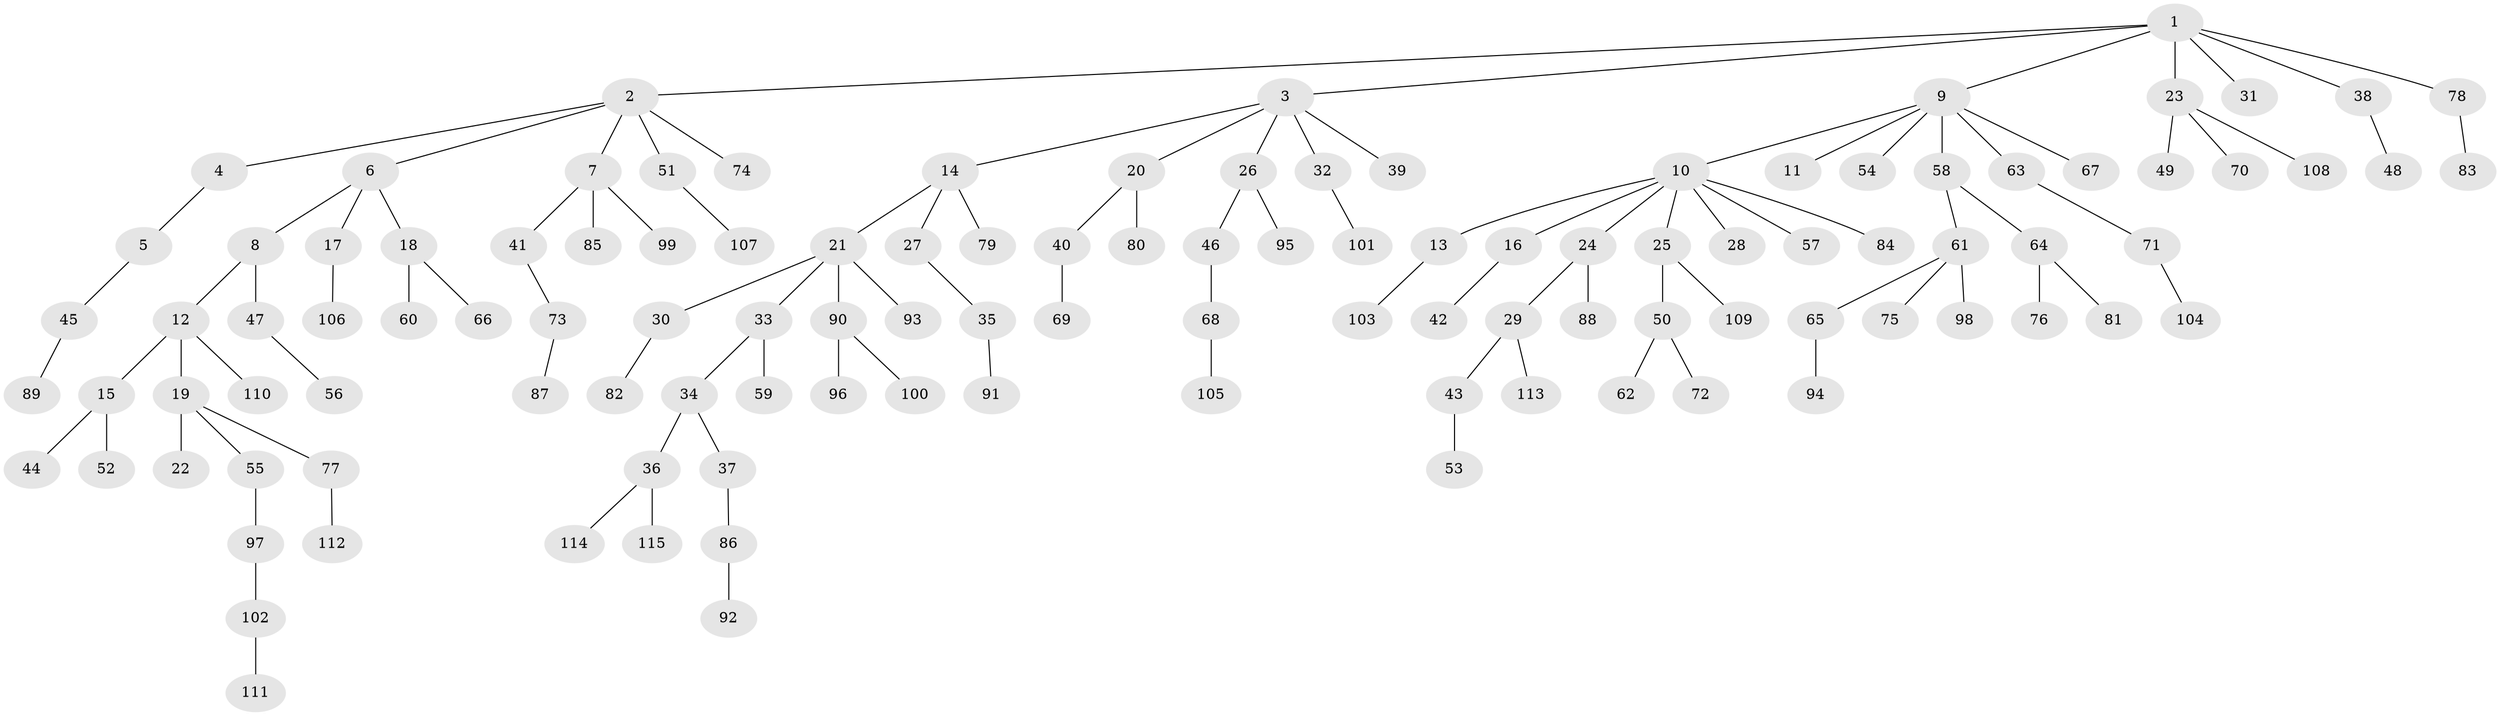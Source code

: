 // coarse degree distribution, {6: 0.04054054054054054, 8: 0.02702702702702703, 2: 0.20270270270270271, 3: 0.0945945945945946, 5: 0.02702702702702703, 1: 0.581081081081081, 4: 0.02702702702702703}
// Generated by graph-tools (version 1.1) at 2025/52/02/27/25 19:52:13]
// undirected, 115 vertices, 114 edges
graph export_dot {
graph [start="1"]
  node [color=gray90,style=filled];
  1;
  2;
  3;
  4;
  5;
  6;
  7;
  8;
  9;
  10;
  11;
  12;
  13;
  14;
  15;
  16;
  17;
  18;
  19;
  20;
  21;
  22;
  23;
  24;
  25;
  26;
  27;
  28;
  29;
  30;
  31;
  32;
  33;
  34;
  35;
  36;
  37;
  38;
  39;
  40;
  41;
  42;
  43;
  44;
  45;
  46;
  47;
  48;
  49;
  50;
  51;
  52;
  53;
  54;
  55;
  56;
  57;
  58;
  59;
  60;
  61;
  62;
  63;
  64;
  65;
  66;
  67;
  68;
  69;
  70;
  71;
  72;
  73;
  74;
  75;
  76;
  77;
  78;
  79;
  80;
  81;
  82;
  83;
  84;
  85;
  86;
  87;
  88;
  89;
  90;
  91;
  92;
  93;
  94;
  95;
  96;
  97;
  98;
  99;
  100;
  101;
  102;
  103;
  104;
  105;
  106;
  107;
  108;
  109;
  110;
  111;
  112;
  113;
  114;
  115;
  1 -- 2;
  1 -- 3;
  1 -- 9;
  1 -- 23;
  1 -- 31;
  1 -- 38;
  1 -- 78;
  2 -- 4;
  2 -- 6;
  2 -- 7;
  2 -- 51;
  2 -- 74;
  3 -- 14;
  3 -- 20;
  3 -- 26;
  3 -- 32;
  3 -- 39;
  4 -- 5;
  5 -- 45;
  6 -- 8;
  6 -- 17;
  6 -- 18;
  7 -- 41;
  7 -- 85;
  7 -- 99;
  8 -- 12;
  8 -- 47;
  9 -- 10;
  9 -- 11;
  9 -- 54;
  9 -- 58;
  9 -- 63;
  9 -- 67;
  10 -- 13;
  10 -- 16;
  10 -- 24;
  10 -- 25;
  10 -- 28;
  10 -- 57;
  10 -- 84;
  12 -- 15;
  12 -- 19;
  12 -- 110;
  13 -- 103;
  14 -- 21;
  14 -- 27;
  14 -- 79;
  15 -- 44;
  15 -- 52;
  16 -- 42;
  17 -- 106;
  18 -- 60;
  18 -- 66;
  19 -- 22;
  19 -- 55;
  19 -- 77;
  20 -- 40;
  20 -- 80;
  21 -- 30;
  21 -- 33;
  21 -- 90;
  21 -- 93;
  23 -- 49;
  23 -- 70;
  23 -- 108;
  24 -- 29;
  24 -- 88;
  25 -- 50;
  25 -- 109;
  26 -- 46;
  26 -- 95;
  27 -- 35;
  29 -- 43;
  29 -- 113;
  30 -- 82;
  32 -- 101;
  33 -- 34;
  33 -- 59;
  34 -- 36;
  34 -- 37;
  35 -- 91;
  36 -- 114;
  36 -- 115;
  37 -- 86;
  38 -- 48;
  40 -- 69;
  41 -- 73;
  43 -- 53;
  45 -- 89;
  46 -- 68;
  47 -- 56;
  50 -- 62;
  50 -- 72;
  51 -- 107;
  55 -- 97;
  58 -- 61;
  58 -- 64;
  61 -- 65;
  61 -- 75;
  61 -- 98;
  63 -- 71;
  64 -- 76;
  64 -- 81;
  65 -- 94;
  68 -- 105;
  71 -- 104;
  73 -- 87;
  77 -- 112;
  78 -- 83;
  86 -- 92;
  90 -- 96;
  90 -- 100;
  97 -- 102;
  102 -- 111;
}
